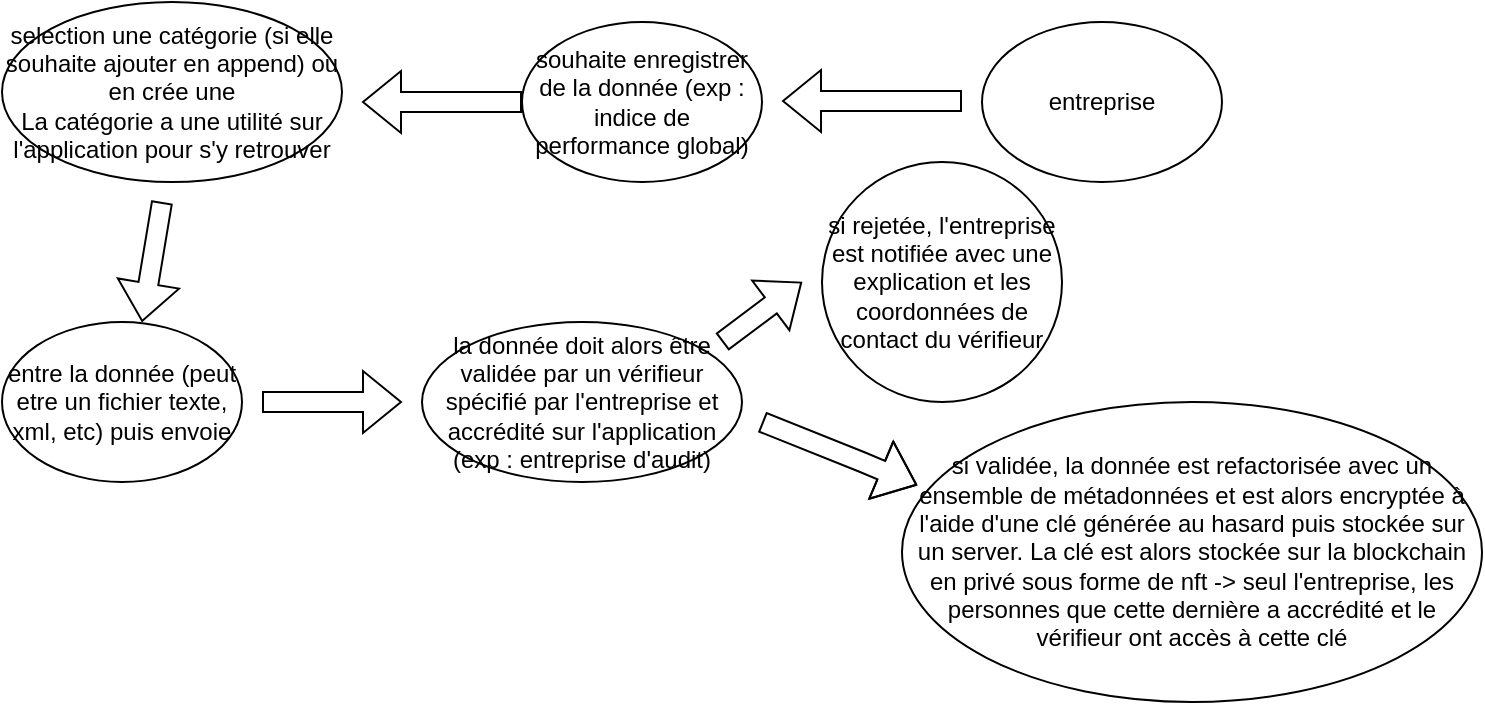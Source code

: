 <mxfile version="27.0.5">
  <diagram name="Page-1" id="X9Ge4oZA_UkVIi6yfmRD">
    <mxGraphModel dx="786" dy="383" grid="1" gridSize="10" guides="1" tooltips="1" connect="1" arrows="1" fold="1" page="1" pageScale="1" pageWidth="827" pageHeight="1169" math="0" shadow="0">
      <root>
        <mxCell id="0" />
        <mxCell id="1" parent="0" />
        <mxCell id="aIzoLomIcetMJ4DEpjG2-3" value="souhaite enregistrer de la donnée (exp : indice de performance global)" style="ellipse;whiteSpace=wrap;html=1;" parent="1" vertex="1">
          <mxGeometry x="320" y="30" width="120" height="80" as="geometry" />
        </mxCell>
        <mxCell id="aIzoLomIcetMJ4DEpjG2-4" value="entreprise" style="ellipse;whiteSpace=wrap;html=1;" parent="1" vertex="1">
          <mxGeometry x="550" y="30" width="120" height="80" as="geometry" />
        </mxCell>
        <mxCell id="aIzoLomIcetMJ4DEpjG2-5" value="" style="shape=flexArrow;endArrow=classic;html=1;rounded=0;" parent="1" edge="1">
          <mxGeometry width="50" height="50" relative="1" as="geometry">
            <mxPoint x="540" y="69.5" as="sourcePoint" />
            <mxPoint x="450" y="69.5" as="targetPoint" />
          </mxGeometry>
        </mxCell>
        <mxCell id="aIzoLomIcetMJ4DEpjG2-6" value="la donnée doit alors être validée par un vérifieur spécifié par l&#39;entreprise et accrédité sur l&#39;application (exp : entreprise d&#39;audit)" style="ellipse;whiteSpace=wrap;html=1;" parent="1" vertex="1">
          <mxGeometry x="270" y="180" width="160" height="80" as="geometry" />
        </mxCell>
        <mxCell id="aIzoLomIcetMJ4DEpjG2-7" value="si validée, la donnée est refactorisée avec un ensemble de métadonnées et est alors encryptée à l&#39;aide d&#39;une clé générée au hasard puis stockée sur un server. La clé est alors stockée sur la blockchain en privé sous forme de nft -&amp;gt; seul l&#39;entreprise, les personnes que cette dernière a accrédité et le vérifieur ont accès à cette clé" style="ellipse;whiteSpace=wrap;html=1;" parent="1" vertex="1">
          <mxGeometry x="510" y="220" width="290" height="150" as="geometry" />
        </mxCell>
        <mxCell id="aIzoLomIcetMJ4DEpjG2-8" value="" style="shape=flexArrow;endArrow=classic;html=1;rounded=0;exitX=0;exitY=0.5;exitDx=0;exitDy=0;" parent="1" source="aIzoLomIcetMJ4DEpjG2-3" edge="1">
          <mxGeometry width="50" height="50" relative="1" as="geometry">
            <mxPoint x="200" y="90" as="sourcePoint" />
            <mxPoint x="240" y="70" as="targetPoint" />
          </mxGeometry>
        </mxCell>
        <mxCell id="aIzoLomIcetMJ4DEpjG2-9" value="selection une catégorie (si elle souhaite ajouter en append) ou en crée une&lt;div&gt;La catégorie a une utilité sur l&#39;application pour s&#39;y retrouver&lt;/div&gt;" style="ellipse;whiteSpace=wrap;html=1;" parent="1" vertex="1">
          <mxGeometry x="60" y="20" width="170" height="90" as="geometry" />
        </mxCell>
        <mxCell id="aIzoLomIcetMJ4DEpjG2-10" value="" style="shape=flexArrow;endArrow=classic;html=1;rounded=0;" parent="1" edge="1">
          <mxGeometry width="50" height="50" relative="1" as="geometry">
            <mxPoint x="140" y="120" as="sourcePoint" />
            <mxPoint x="130" y="180" as="targetPoint" />
          </mxGeometry>
        </mxCell>
        <mxCell id="aIzoLomIcetMJ4DEpjG2-11" value="entre la donnée (peut etre un fichier texte, xml, etc) puis envoie" style="ellipse;whiteSpace=wrap;html=1;" parent="1" vertex="1">
          <mxGeometry x="60" y="180" width="120" height="80" as="geometry" />
        </mxCell>
        <mxCell id="aIzoLomIcetMJ4DEpjG2-12" value="" style="shape=flexArrow;endArrow=classic;html=1;rounded=0;" parent="1" edge="1">
          <mxGeometry width="50" height="50" relative="1" as="geometry">
            <mxPoint x="190" y="220" as="sourcePoint" />
            <mxPoint x="260" y="220" as="targetPoint" />
          </mxGeometry>
        </mxCell>
        <mxCell id="aIzoLomIcetMJ4DEpjG2-14" value="" style="shape=flexArrow;endArrow=classic;html=1;rounded=0;" parent="1" edge="1">
          <mxGeometry width="50" height="50" relative="1" as="geometry">
            <mxPoint x="440" y="230" as="sourcePoint" />
            <mxPoint x="517.626" y="261.592" as="targetPoint" />
            <Array as="points">
              <mxPoint x="490" y="250" />
            </Array>
          </mxGeometry>
        </mxCell>
        <mxCell id="aIzoLomIcetMJ4DEpjG2-15" value="" style="shape=flexArrow;endArrow=classic;html=1;rounded=0;" parent="1" edge="1">
          <mxGeometry width="50" height="50" relative="1" as="geometry">
            <mxPoint x="420" y="190" as="sourcePoint" />
            <mxPoint x="460" y="160" as="targetPoint" />
          </mxGeometry>
        </mxCell>
        <mxCell id="aIzoLomIcetMJ4DEpjG2-16" value="si rejetée, l&#39;entreprise est notifiée avec une explication et les coordonnées de contact du vérifieur" style="ellipse;whiteSpace=wrap;html=1;aspect=fixed;" parent="1" vertex="1">
          <mxGeometry x="470" y="100" width="120" height="120" as="geometry" />
        </mxCell>
      </root>
    </mxGraphModel>
  </diagram>
</mxfile>
